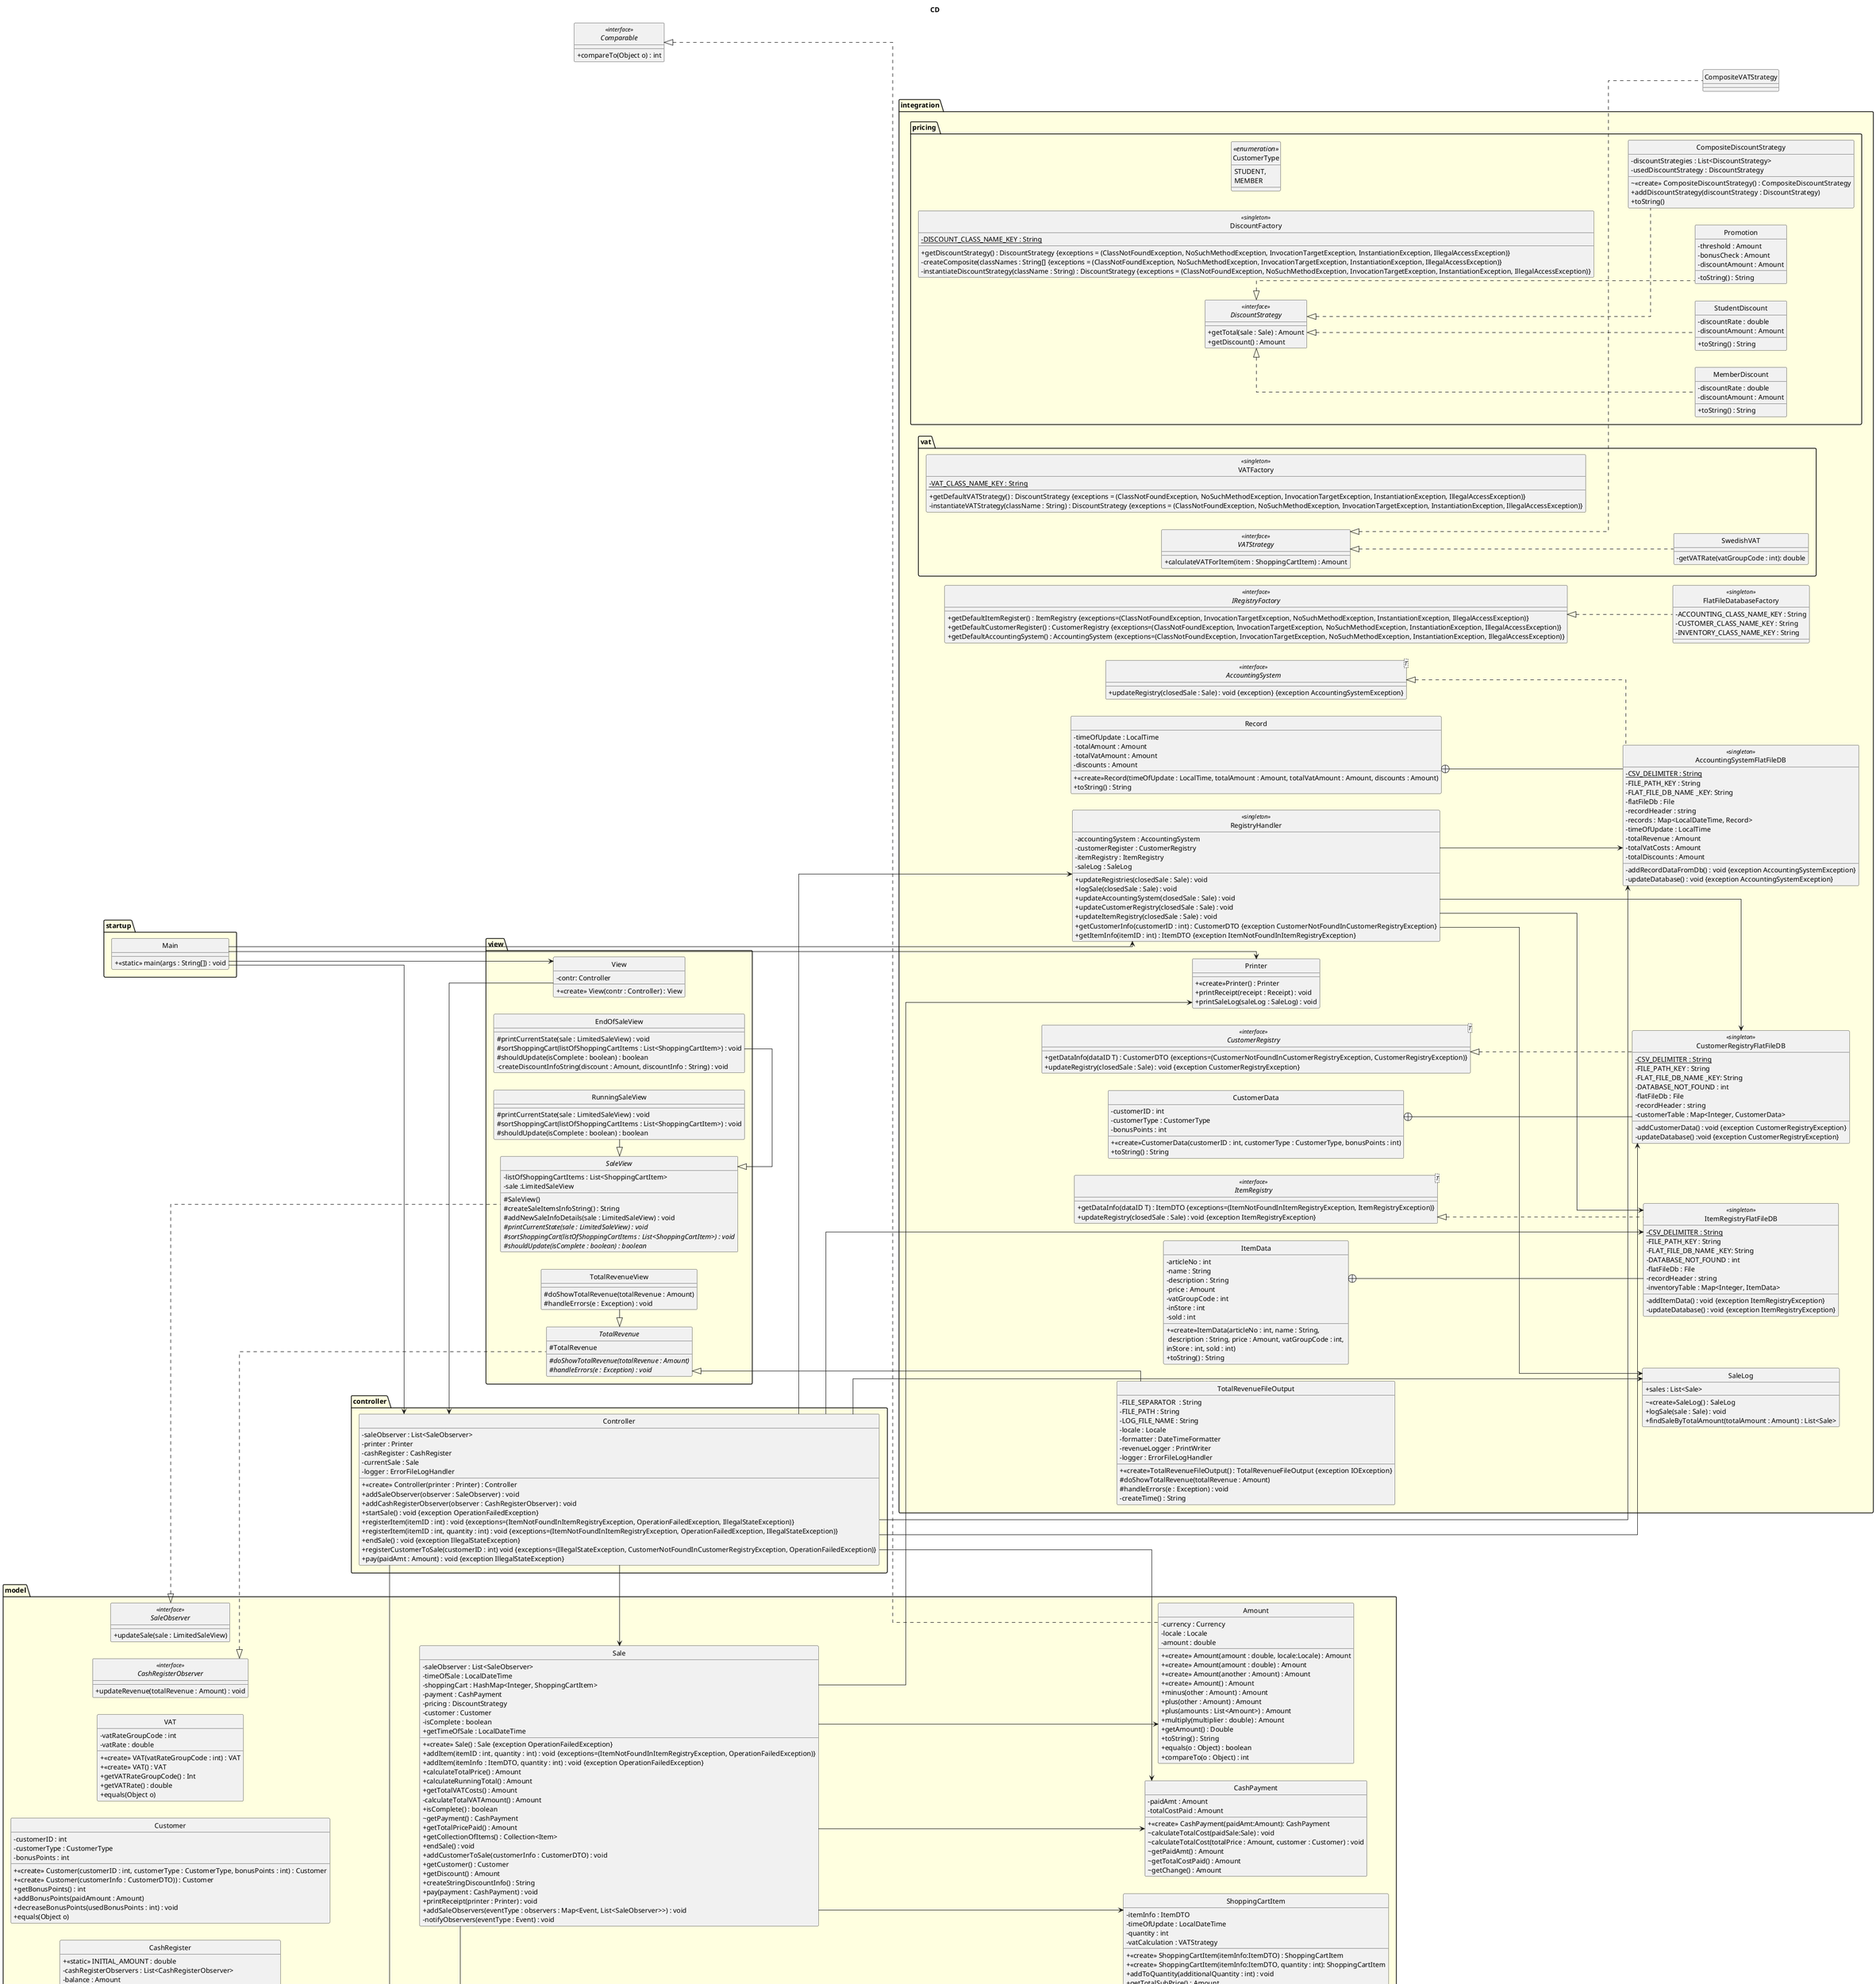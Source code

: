 @startuml
'https://plantuml.com/class-diagram
'TODO: abstract and static members should have {abstract} {static}
'TODO pricing and vat package
title CD
hide circle
skinparam linetype ortho
skinparam package {
    BackgroundColor LightYellow
}
'top to bottom direction
left to right direction
skinparam ClassAttributeIconSize 0
interface Comparable <<interface>> {
    + compareTo(Object o) : int
    }

together {
package startup {
    class Main{
        + <<static>> main(args : String[]) : void
    }
}
package view {
    class View {
        - contr: Controller
        + <<create>> View(contr : Controller) : View
    }
    abstract class TotalRevenue {
        # TotalRevenue
        # {abstract} doShowTotalRevenue(totalRevenue : Amount)
        # {abstract} handleErrors(e : Exception) : void
    }
    class TotalRevenueView {
        # doShowTotalRevenue(totalRevenue : Amount)
        # handleErrors(e : Exception) : void
    }
    abstract class SaleView {
        - listOfShoppingCartItems : List<ShoppingCartItem>
        - sale :LimitedSaleView
        # SaleView()
        # createSaleItemsInfoString() : String
        # addNewSaleInfoDetails(sale : LimitedSaleView) : void
        # {abstract} printCurrentState(sale : LimitedSaleView) : void
        # {abstract} sortShoppingCart(listOfShoppingCartItems : List<ShoppingCartItem>) : void
        # {abstract} shouldUpdate(isComplete : boolean) : boolean
    }
    class EndOfSaleView {
        # printCurrentState(sale : LimitedSaleView) : void
        # sortShoppingCart(listOfShoppingCartItems : List<ShoppingCartItem>) : void
        # shouldUpdate(isComplete : boolean) : boolean
        - createDiscountInfoString(discount : Amount, discountInfo : String) : void
    }
    class RunningSaleView {
        # printCurrentState(sale : LimitedSaleView) : void
        # sortShoppingCart(listOfShoppingCartItems : List<ShoppingCartItem>) : void
        # shouldUpdate(isComplete : boolean) : boolean
    }
}
package controller {
    class Controller{
        - saleObserver : List<SaleObserver>
        - printer : Printer
        - cashRegister : CashRegister
        - currentSale : Sale
        - logger : ErrorFileLogHandler
        + <<create>> Controller(printer : Printer) : Controller
        + addSaleObserver(observer : SaleObserver) : void
        + addCashRegisterObserver(observer : CashRegisterObserver) : void
        + startSale() : void {exception OperationFailedException}
        + registerItem(itemID : int) : void {exceptions=(ItemNotFoundInItemRegistryException, OperationFailedException, IllegalStateException)}
        + registerItem(itemID : int, quantity : int) : void {exceptions=(ItemNotFoundInItemRegistryException, OperationFailedException, IllegalStateException)}
        + endSale() : void {exception IllegalStateException}
        + registerCustomerToSale(customerID : int) void {exceptions=(IllegalStateException, CustomerNotFoundInCustomerRegistryException, OperationFailedException)}
        + pay(paidAmt : Amount) : void {exception IllegalStateException}
    }
}
package model {
    class Sale{
        - saleObserver : List<SaleObserver>
        - timeOfSale : LocalDateTime
        - shoppingCart : HashMap<Integer, ShoppingCartItem>
'        - shoppingCart : Map<Integer, ShoppingCartItem>
        - payment : CashPayment
        - pricing : DiscountStrategy
        - customer : Customer
        - isComplete : boolean
        + <<create>> Sale() : Sale {exception OperationFailedException}
        + addItem(itemID : int, quantity : int) : void {exceptions=(ItemNotFoundInItemRegistryException, OperationFailedException)}
        + addItem(itemInfo : ItemDTO, quantity : int) : void {exception OperationFailedException}
        + calculateTotalPrice() : Amount
        + calculateRunningTotal() : Amount
        + getTotalVATCosts() : Amount
        - calculateTotalVATAmount() : Amount
        + isComplete() : boolean
        ~ getPayment() : CashPayment
        + getTotalPricePaid() : Amount
        + getCollectionOfItems() : Collection<Item>
        + endSale() : void
        + addCustomerToSale(customerInfo : CustomerDTO) : void
        + getCustomer() : Customer
        + getDiscount() : Amount
        + getTimeOfSale : LocalDateTime
        + createStringDiscountInfo() : String
        + pay(payment : CashPayment) : void
        + printReceipt(printer : Printer) : void
        + addSaleObservers(eventType : observers : Map<Event, List<SaleObserver>>) : void
        - notifyObservers(eventType : Event) : void
    }
    class ShoppingCartItem{
        - itemInfo : ItemDTO
        - timeOfUpdate : LocalDateTime
        - quantity : int
        - vatCalculation : VATStrategy
        + <<create>> ShoppingCartItem(itemInfo:ItemDTO) : ShoppingCartItem
        + <<create>> ShoppingCartItem(itemInfo:ItemDTO, quantity : int): ShoppingCartItem
        + addToQuantity(additionalQuantity : int) : void
        + getTotalSubPrice() : Amount
        + calculateTotalSubVATCosts() : Amount
        - calculateUnitVATCost() : Amount
        + getTimeOfUpdate() : LocalDateTime
        + getItemDTO() : ItemDTO
        + getItemID() : int
        + getQuantity() : int
        + getUnitPriceIncVAT() : Amount
        + getName() : String
        + equals(o Object) : boolean
        }
    class CashPayment{
        - paidAmt : Amount
        - totalCostPaid : Amount
        + <<create>> CashPayment(paidAmt:Amount): CashPayment
        ~ calculateTotalCost(paidSale:Sale) : void
         ~ calculateTotalCost(totalPrice : Amount, customer : Customer) : void
        ~ getPaidAmt() : Amount
        ~ getTotalCostPaid() : Amount
        ~ getChange() : Amount
        }
    class CashRegister{
        + <<static>> INITIAL_AMOUNT : double
        - cashRegisterObservers : List<CashRegisterObserver>
        - balance : Amount
        - revenue : Amount
        + <<create>> CashRegister(initialAmount : Amount) : CashRegister
        + <<create>> CashRegister(initialAmount : double) : CashRegister
        + <<create>> CashRegister() : CashRegister
        + addPayment(payment : CashPayment) : void
        + getBalance() : Amount
        + getRevenue() : Amount
        + addCashRegisterObserver(observer : CashRegisterObserver) : void
        + addCashRegisterObserver(observer : CashRegisterObserver) : void
        - notifyObservers() : void
    }
    class Receipt{
        - sale : Sale
        - timeOfSale : LocalDateTime
        - listOfShoppingCartItems : List<ShoppingCartItem>
        - locale : Locale
        - formatter : DateTimeFormatter
        - totalPricePreDiscount : Amount
        - totalPricePaid : Amount
        ~ <<create>> Receipt(sale: Sale) : Receipt
        - sortShoppingCart(listOfShoppingCartItems : List<ShoppingCartItem>) : void
        - createStringDiscountInfo() : String
        - createStringDiscountInfo() : String
        + toString() : String
    }
     class Amount{
        - currency : Currency
        - locale : Locale
        - amount : double
        + <<create>> Amount(amount : double, locale:Locale) : Amount
        + <<create>> Amount(amount : double) : Amount
        + <<create>> Amount(another : Amount) : Amount
        + <<create>> Amount() : Amount
        + minus(other : Amount) : Amount
        + plus(other : Amount) : Amount
        + plus(amounts : List<Amount>) : Amount
        + multiply(multiplier : double) : Amount
        + getAmount() : Double
        + toString() : String
        + equals(o : Object) : boolean
        + compareTo(o : Object) : int
    }
    class VAT{
        - vatRateGroupCode : int
        - vatRate : double
        + <<create>> VAT(vatRateGroupCode : int) : VAT
        + <<create>> VAT() : VAT
        + getVATRateGroupCode() : Int
        + getVATRate() : double
        + equals(Object o)
    }
    class Customer {
        - customerID : int
        - customerType : CustomerType
        - bonusPoints : int
        + <<create>> Customer(customerID : int, customerType : CustomerType, bonusPoints : int) : Customer
        + <<create>> Customer(customerInfo : CustomerDTO)) : Customer
        + getBonusPoints() : int
        + addBonusPoints(paidAmount : Amount)
        + decreaseBonusPoints(usedBonusPoints : int) : void
        + equals(Object o)
    }
    interface SaleObserver <<interface>> {
        + updateSale(sale : LimitedSaleView)
    }
    interface CashRegisterObserver <<interface>> {
        + updateRevenue(totalRevenue : Amount) : void
    }
    interface LimitedSaleView <<interface>> {
        + isComplete() : boolean
        + getTotalPricePaid() : Amount
        + getTotalPrice() : Amount
        + calculateRunningTotal() : Amount
        + getTotalVATCosts() : Amount
        + getCollectionOfItems() : Collection<ShoppingCartItem>
        + getDiscount() : Amount
        + createStringDiscountInfo() : String
    }
    class LimitedSaleViewWrapper {
        - sale : Sale
        + <<create>> LimitedSaleViewWrapper(sale : Sale) : LimitedSaleViewWrapper
    }
}
package integration {
    package pricing {
        enum "//<<enumeration>>//\nCustomerType" as CustomerType {
        STUDENT,
        MEMBER
    }
        class DiscountFactory <<singleton>> {
            - {static} DISCOUNT_CLASS_NAME_KEY : String
            + getDiscountStrategy() : DiscountStrategy {exceptions = (ClassNotFoundException, NoSuchMethodException, InvocationTargetException, InstantiationException, IllegalAccessException)}
            - createComposite(classNames : String[] {exceptions = (ClassNotFoundException, NoSuchMethodException, InvocationTargetException, InstantiationException, IllegalAccessException)}
            - instantiateDiscountStrategy(className : String) : DiscountStrategy {exceptions = (ClassNotFoundException, NoSuchMethodException, InvocationTargetException, InstantiationException, IllegalAccessException)}
        }
         interface DiscountStrategy <<interface>>{
            + getTotal(sale : Sale) : Amount
            + getDiscount() : Amount
        }
         class CompositeDiscountStrategy {
            - discountStrategies : List<DiscountStrategy>
            - usedDiscountStrategy : DiscountStrategy
            ~ <<create>> CompositeDiscountStrategy() : CompositeDiscountStrategy
            + addDiscountStrategy(discountStrategy : DiscountStrategy)
            + toString()
        }
         class MemberDiscount {
            - discountRate : double
            - discountAmount : Amount
            + toString() : String
        }
        class StudentDiscount {
            - discountRate : double
            - discountAmount : Amount
            + toString() : String
        }
        class Promotion {
            - threshold : Amount
            - bonusCheck : Amount
            - discountAmount : Amount
            - toString() : String
        }
     }
    package vat {
        class VATFactory <<singleton>> {
            - {static} VAT_CLASS_NAME_KEY : String
            + getDefaultVATStrategy() : DiscountStrategy {exceptions = (ClassNotFoundException, NoSuchMethodException, InvocationTargetException, InstantiationException, IllegalAccessException)}
            - instantiateVATStrategy(className : String) : DiscountStrategy {exceptions = (ClassNotFoundException, NoSuchMethodException, InvocationTargetException, InstantiationException, IllegalAccessException)}
        }
        interface VATStrategy <<interface>> {
            + calculateVATForItem(item : ShoppingCartItem) : Amount
        }
        class SwedishVAT {
            - getVATRate(vatGroupCode : int): double
        }
    }
'     TODO: Go through all the dB singletons. Are they correct? Is the UML updated?
    interface IRegistryFactory <<interface>> {
       + getDefaultItemRegister() : ItemRegistry {exceptions=(ClassNotFoundException, InvocationTargetException, NoSuchMethodException, InstantiationException, IllegalAccessException)}
       + getDefaultCustomerRegister() : CustomerRegistry {exceptions=(ClassNotFoundException, InvocationTargetException, NoSuchMethodException, InstantiationException, IllegalAccessException)}
       + getDefaultAccountingSystem() : AccountingSystem {exceptions=(ClassNotFoundException, InvocationTargetException, NoSuchMethodException, InstantiationException, IllegalAccessException)}
    }

    class FlatFileDatabaseFactory <<singleton>> {
        - ACCOUNTING_CLASS_NAME_KEY : String
        - CUSTOMER_CLASS_NAME_KEY : String
        - INVENTORY_CLASS_NAME_KEY : String
    }

    class RegistryHandler <<singleton>> {
        - accountingSystem : AccountingSystem
        - customerRegister : CustomerRegistry
        - itemRegistry : ItemRegistry
        - saleLog : SaleLog
        + updateRegistries(closedSale : Sale) : void
        + logSale(closedSale : Sale) : void
        + updateAccountingSystem(closedSale : Sale) : void
        + updateCustomerRegistry(closedSale : Sale) : void
        + updateItemRegistry(closedSale : Sale) : void
        + getCustomerInfo(customerID : int) : CustomerDTO {exception CustomerNotFoundInCustomerRegistryException}
        + getItemInfo(itemID : int) : ItemDTO {exception ItemNotFoundInItemRegistryException}
    }

    interface AccountingSystem<T> <<interface>> {
        + updateRegistry(closedSale : Sale) : void {exception} {exception AccountingSystemException}
    }
    interface CustomerRegistry<T> <<interface>> {
        + getDataInfo(dataID T) : CustomerDTO {exceptions=(CustomerNotFoundInCustomerRegistryException, CustomerRegistryException)}
        + updateRegistry(closedSale : Sale) : void {exception CustomerRegistryException}
    }
    interface ItemRegistry<T> <<interface>> {
        + getDataInfo(dataID T) : ItemDTO {exceptions=(ItemNotFoundInItemRegistryException, ItemRegistryException)}
        + updateRegistry(closedSale : Sale) : void {exception ItemRegistryException}
    }

'     TODO Se över hela upplägget. Records och dylikt
    class AccountingSystemFlatFileDB <<singleton>>{
        - {static} CSV_DELIMITER : String
        - FILE_PATH_KEY : String
        - FLAT_FILE_DB_NAME _KEY: String
        - flatFileDb : File
        - recordHeader : string
        - records : Map<LocalDateTime, Record>
'        - records : HashMap<LocalDateTime, Record>
        - timeOfUpdate : LocalTime
        - totalRevenue : Amount
        - totalVatCosts : Amount
        - totalDiscounts : Amount
        - addRecordDataFromDb() : void {exception AccountingSystemException}
        - updateDatabase() : void {exception AccountingSystemException}
    }
'        note bottom : Record is a nested class
        class Record {
            - timeOfUpdate : LocalTime
            - totalAmount : Amount
            - totalVatAmount : Amount
            - discounts : Amount
            + <<create>>Record(timeOfUpdate : LocalTime, totalAmount : Amount, totalVatAmount : Amount, discounts : Amount)
            + toString() : String
        }

    class CustomerRegistryFlatFileDB <<singleton>> {
        - {static} CSV_DELIMITER : String
        - FILE_PATH_KEY : String
        - FLAT_FILE_DB_NAME _KEY: String
        - DATABASE_NOT_FOUND : int
        - flatFileDb : File
        - recordHeader : string
        - customerTable : Map<Integer, CustomerData>
'        - customerTable : HashMap<Integer, CustomerData>
        - addCustomerData() : void {exception CustomerRegistryException}
        - updateDatabase() :void {exception CustomerRegistryException}
    }
'        note bottom : CustomerData is a nested class
        class CustomerData {
            - customerID : int
            - customerType : CustomerType
            - bonusPoints : int
            + <<create>>CustomerData(customerID : int, customerType : CustomerType, bonusPoints : int)
            + toString() : String
        }

    class ItemRegistryFlatFileDB <<singleton>> {
        - {static} CSV_DELIMITER : String
        - FILE_PATH_KEY : String
        - FLAT_FILE_DB_NAME _KEY: String
        - DATABASE_NOT_FOUND : int
        - flatFileDb : File
        - recordHeader : string
        - inventoryTable : Map<Integer, ItemData>
'        - inventoryTable : HashMap<Integer, ItemData>
        - addItemData() : void {exception ItemRegistryException}
        - updateDatabase() : void {exception ItemRegistryException}
    }
'        note bottom : ItemData is a nested class
        class ItemData {
            - articleNo : int
            - name : String
            - description : String
            - price : Amount
            - vatGroupCode : int
            - inStore : int
            - sold : int
            + <<create>>ItemData(articleNo : int, name : String, \n description : String, price : Amount, vatGroupCode : int, \ninStore : int, sold : int)
            + toString() : String
        }

    class SaleLog{
        + sales : List<Sale>
        ~<<create>>SaleLog() : SaleLog
        + logSale(sale : Sale) : void
        + findSaleByTotalAmount(totalAmount : Amount) : List<Sale>
    }
    class Printer{
        + <<create>>Printer() : Printer
        + printReceipt(receipt : Receipt) : void
         + printSaleLog(saleLog : SaleLog) : void
    }
    class TotalRevenueFileOutput {
        - FILE_SEPARATOR  : String
        - FILE_PATH : String
        - LOG_FILE_NAME : String
        - locale : Locale
        - formatter : DateTimeFormatter
        - revenueLogger : PrintWriter
        - logger : ErrorFileLogHandler
        + <<create>>TotalRevenueFileOutput() : TotalRevenueFileOutput {exception IOException}
        # doShowTotalRevenue(totalRevenue : Amount)
        # handleErrors(e : Exception) : void
        - createTime() : String
        }
}
package util{
    class ErrorFileLogHandler <<singleton>>{
        - FILE_SEPARATOR  : String
        - FILE_PATH : String
        - LOG_FILE_NAME : String
        - LINE_SEPARATOR  : String
        - locale : Locale
        - formatter : DateTimeFormatter
        - logFile : PrintWriter
        - createTime() : String
    }
     interface Logger <T><<interface>> {
        + log(message : T) : void
    }
}

'interfaces
CashRegisterObserver <|-[dashed]- TotalRevenue
TotalRevenue <|- TotalRevenueView
TotalRevenue <|- TotalRevenueFileOutput

SaleObserver <|-[dashed]- SaleView
SaleView <|- EndOfSaleView
SaleView <|- RunningSaleView

DiscountStrategy <|-[dashed]- CompositeDiscountStrategy
DiscountStrategy <|-[dashed]- StudentDiscount
DiscountStrategy <|-[dashed]- Promotion
DiscountStrategy <|-[dashed]- MemberDiscount

Logger <|-[dashed]- ErrorFileLogHandler
Logger <|-[dashed]- ErrorMessageHandler

VATStrategy <|-[dashed]- CompositeVATStrategy
VATStrategy <|-[dashed]- SwedishVAT

IRegistryFactory <|-[dashed]- FlatFileDatabaseFactory

AccountingSystem <|-[dashed]- AccountingSystemFlatFileDB
CustomerRegistry <|-[dashed]- CustomerRegistryFlatFileDB
ItemRegistry <|-[dashed]- ItemRegistryFlatFileDB

LimitedSaleView <|-[dashed]- LimitedSaleViewWrapper

Comparable <|-[dashed]- Amount

'Nested classes
ItemData +-- ItemRegistryFlatFileDB
CustomerData +-- CustomerRegistryFlatFileDB
Record +-- AccountingSystemFlatFileDB

'Dependencies
Main --> View
Main -left-> Controller
Main ---> Printer
Main ---> RegistryHandler
Controller -up-> CashRegister
Controller --> SaleLog
Controller --> CustomerRegistryFlatFileDB
Controller --> AccountingSystemFlatFileDB
Controller --> ItemRegistryFlatFileDB
Controller --> RegistryHandler
RegistryHandler --> CustomerRegistryFlatFileDB
RegistryHandler --> AccountingSystemFlatFileDB
RegistryHandler --> ItemRegistryFlatFileDB
RegistryHandler --> SaleLog
View -right-> Controller
Controller --> Sale
Controller --> CashPayment
Sale --> CashPayment
Receipt <-- Sale
Sale --> Printer
Sale --> ShoppingCartItem
Sale --> Amount
@enduml

@startuml
'title DTO
' //TODO Ska vi ha en customerDTO och customerDb?
' //TODO Ska DTO:erna flyttas till CD?
hide circle
skinparam ClassAttributeIconSize 0
skinparam linetype ortho
skinparam package {
    BackgroundColor LightYellow
}
    package dto {
        class ItemDTO{
            - itemId : int
            - name : String
            - description : String
            - price : Amount
            - vat : VAT
            +<<create>> ItemDTO() : ItemDTO
            + equals(o : Object)
        }
        class CustomerDTO{
'            // TODO ska discount finnas med i SaleDTO?
            - customerID : int
            - customerType : CustomerType
            - bonusPoints : int
            +<<create>>DiscountDTO(customerID : int, customerType : CustomerType, bonusPoints : int) : DiscountDTO
            + equals(o : Object) : boolean
'        note bottom : Attributes TBD based on Discount Rules.
        }
        class RecordDTO{
        - timeOfUpdate : LocalDateTime
        - totalAmount : Amount
        - totalVatAmount : Amount
        - discounts : Amount
        +<<create>>RecordDTO(timeOfUpdate : LocalDateTime, totalAmount : Amount, totalVatAmount : Amount, discounts : Amount)
        }
    }
note top: getters, toString and equals are included as methods for all DTO attributes
@enduml

@startuml
skinparam style strictuml
participant ":Main" as Main
participant "printer:Printer" as printer
participant "registerCreator:RegisterCreator" as registerCreator
participant "saleLog:SaleLog" as saleLog
participant ":AccountingSystem" as AccountingSystemFlatFileDB

participant ":ItemRegistry" as ItemRegistryFlatFileDB
participant "contr:Controller" as contr
participant "cashRegister : CashRegister" as cashRegister
participant "view : View" as view
' user -> Main: main()
activate Main
create printer
autonumber 1
Main -[dashed]->> printer : <<create>>\n printer = Printer() : Printer

create registerCreator
autonumber 2
Main -[dashed]->> registerCreator : <<create>>\n registerCreator = RegistryHandler() : RegistryHandler
activate registerCreator

autonumber 2.1
create saleLog
registerCreator -[dashed]->> saleLog : <<create>>\n saleLog = SaleLog() : SaleLog

create AccountingSystemFlatFileDB
autonumber 2.2
registerCreator -> AccountingSystemFlatFileDB : <<static>>\ngetInstance() : AccountingSystemFlatFileDB

create CustomerRegistry
autonumber 2.3
registerCreator -> CustomerRegistry : <<static>>\ngetInstance() : CustomerRegistry
'activate CustomerRegistryFlatFileDB
'deactivate CustomerRegistryFlatFileDB

create ItemRegistryFlatFileDB
autonumber 2.4
registerCreator -> ItemRegistryFlatFileDB: <<static>>\ngetInstance() : ItemRegistryFlatFileDB
'activate ItemRegistry
'deactivate ItemRegistry
deactivate registerCreator

autonumber 3
create contr
Main -[dashed]->> contr : <<create>>\n contr = Controller(printer : Printer, registerCreator : RegistryHandler) : Controller
activate contr

autonumber 3.1
contr -> registerCreator : saleLog = getSaleLog() : SaleLog
activate registerCreator
deactivate registerCreator

autonumber 3.2
contr -> registerCreator : accountingSystem = getAccountingSystem() : AccountingSystemFlatFileDB
activate registerCreator
deactivate registerCreator

autonumber 3.3
contr -> registerCreator : customerRegistry = getCustomerRegistry() : CustomerRegistry
activate registerCreator
deactivate registerCreator

autonumber 3.4
contr -> registerCreator : itemRegistry = getItemRegistry() : ItemRegistryFlatFileDB
activate registerCreator
deactivate registerCreator

create cashRegister
autonumber 3.5
contr -[dashed]->> cashRegister : <<create>>\n cashRegister = CashRegister(initialAmount: int) : CashRegister
'activate cashRegister
'deactivate cashRegister
'TODO ska jag lägga till att contr skapar en Lista för SaleObservers?
deactivate contr

create view
autonumber 4
Main -[dashed]->> view : <<create>>\n View(contr: Controller):View
activate view

autonumber 5
view -> contr : addSaleObserver(new SaleObserver() : SaleObserver) : void
activate contr
deactivate contr
deactivate view
deactivate Main
'TODO ska jag lägga till att view skapar observers?
'TODO ska jag lägga till att view anropar contr för alla RegisterObservers?
'TODO ska jag lägga till att view anropar contr för alla SaleObservers?

@enduml

@startuml
skinparam style strictuml

'autoactivate on 'TODO activationbars!!!!!!!
' actor user
hide unlinked
'title "startSale"
participant ":View" as View
participant "contr : Controller" as contr
participant "currentSale : Sale" as currentSale
participant ": DiscountFactory" as DiscountFactory
participant "saleObservers : List<SaleObserver>" as saleObservers

autonumber 1
View -> contr : startSale(): void
activate contr

autonumber 1.1
create currentSale
contr -[dashed]->> currentSale :  <<create>>\n currentSale = Sale() : Sale
activate currentSale
autonumber 1.1.1
currentSale -> DiscountFactory : <<static>>\n discountFactory = getInstance() : DiscountFactory
activate DiscountFactory
deactivate DiscountFactory
currentSale -> DiscountFactory : pricing = getDiscountStrategy() : DiscountStrategy

'Hur lägga till brytningen som Leif har i sitt exempel?
activate DiscountFactory
autonumber stop
currentSale <<- DiscountFactory : <<exception>>\nClassNotFoundException
currentSale <<- DiscountFactory : <<exception>>\nInvocationTargetException
currentSale <<- DiscountFactory : <<exception>>\nNoSuchMethodException
currentSale <<- DiscountFactory : <<exception>>\nInstantiationException
currentSale <<- DiscountFactory : <<exception>>\nIllegalAccessException
deactivate DiscountFactory
contr <<- currentSale : <<exception>>\nOperationFailedException
deactivate currentSale
View <<- contr : <<exception>>\nOperationFailedException
autonumber 1.2
contr -> currentSale : addAllSaleObservers(saleObservers : List<SaleObserver>) : void
activate currentSale
autonumber 1.2.1
currentSale -> saleObservers : addAll(observers : List<SaleObserver>) : void
activate saleObservers
deactivate saleObservers
deactivate currentSale

deactivate contr

autonumber stop
@enduml

@startuml
skinparam style strictuml

'title registerItem
'REGISTERITEM
hide unlinked
participant ":View" as View
participant "contr:Controller" as contr
participant "currentSale:Sale" as currentSale
participant "shoppingCart:Map<Integer, ShoppingCartItem>" as shoppingCart
participant "itemRegistry:ItemRegistry" as itemRegistry
participant "item : ShoppingCartItem" as item
participant "newItem : ShoppingCartItem" as newItem

loop moreItems
'[validIdentifier]
    alt singleItem
        autonumber 1
        View -> contr : registerItem(itemID:int) : void
        activate contr
        autonumber 1.1
        contr -> contr : registerItem(itemID:int, 1 : int) : void
        activate contr
        deactivate contr
        deactivate contr

   else else
        autonumber 1
        View -> contr : registerItem(itemID:int, quantity:int) : void
        activate contr
   end
        deactivate itemRegistry
        note right: itemRegistry creates ItemDTO

        autonumber 1.2
        contr -> currentSale : addItem(itemID : int, quantity:int) : void
        activate currentSale
            autonumber 1.2.1
            currentSale -> shoppingCart : item = get.(itemID : int) : ShoppingCartItem
            activate shoppingCart
            deactivate shoppingCart
            autonumber 1.2.2
            currentSale -> item : addToQuantity(quantity : int) : void
            activate item
            deactivate item
            autonumber stop
            contr <<- currentSale : <<exception>>\nItemNotFoundInShoppingCartException
            ref over currentSale
                Notify Sale Observers
            end ref
            deactivate currentSale
'            activate currentSale
        group Item not found in Shopping Cart
            autonumber 1.2
            contr -> itemRegistry : itemInfo = getItemInfo(itemID : int) : ItemDTO
            activate itemRegistry
            autonumber stop
            contr <<- itemRegistry : <<exception>>\nItemNotFoundInItemRegistryException
            contr <<- itemRegistry : <<exception>>\nItemRegistryException
            deactivate itemRegistry
            autonumber 1.3
            contr -> currentSale : addItem(itemInfo : ItemDTO, quantity:int) : void
            activate currentSale
            autonumber 1.3.1
            create newItem
            currentSale -[dashed]->> newItem : <<create>> \n newItem = ShoppingCartItem(itemInfo : ItemDTO, quantity : int) : ShoppingCartItem
'            activate newItem
'            deactivate newItem
            autonumber 1.3.2
            currentSale -> shoppingCart : put(item.itemID():int, newItem : ShoppingCartItem) : ShoppingCartItem
            activate shoppingCart
            deactivate shoppingCart
        deactivate currentSale
            ref over currentSale
                Notify Sale Observers
            end ref
        end
        autonumber stop
            View <<- contr : <<exception>>\nItemNotFoundInInRegistryException
            View <<- contr : <<exception>>\nOperationFailedException
        deactivate contr

        deactivate contr
end

autonumber stop
@enduml
@startuml

skinparam style strictuml
mainframe **sd** Notify Sale Observers
participant ": Sale" as Sale
participant "<<interface>>\n: LimitedSaleView" as LimitedSaleView
participant "saleObservers : List<SaleObserver>" as saleObservers

-> Sale : [some sale update]
activate Sale
Sale -> Sale : notifyObservers() : void
activate Sale
create LimitedSaleView
Sale -[dashed]->> LimitedSaleView : <<create>>\n limitedSaleView = LimitedSaleViewWrapper(sale : Sale) : LimitedSaleViewWrapper
loop for each SaleObserver in saleObservers
    Sale -> saleObservers : updateSale(limitedSaleView : LimitedSaleView) : void
    activate saleObservers
    deactivate saleObservers
end loop

@enduml
@startuml

skinparam style strictuml
mainframe **sd** Notify Cash Register Observers
participant ": CashRegister" as CashRegister
participant "cashRegisterObservers\n: List<CashRegisterObserver>" as cashRegisterObservers

-> CashRegister : addPayment()
activate CashRegister
CashRegister -> CashRegister : notifyObservers() : void
activate CashRegister
loop for each CashRegisterObserver in cashRegisterObservers
    CashRegister -> cashRegisterObservers : updateRevenue(revenue : Amount) : void
    activate cashRegisterObservers
    deactivate cashRegisterObservers
end loop

@enduml
@startuml
skinparam style strictuml
'title EndSale

participant ":View" as View
participant "contr:Controller" as contr
participant "currentSale:Sale" as currentSale

autonumber 1
View -> contr : endSale() : void
activate View
activate contr
autonumber 1.1
contr -> currentSale : endSale (): void
activate currentSale
            ref over currentSale
                Notify Sale Observers
            end ref
deactivate currentSale
deactivate contr
deactivate View

autonumber stop
@enduml

@startuml
skinparam style strictuml
'title registerCustomerToSale

participant ": View" as View
participant "contr : Controller" as contr
participant ": CustomerRegistry" as CustomerRegistry
participant "currentSale : Sale" as currentSale
participant ": Customer" as customer

autonumber 1
View -> contr : registerCustomerToSale(customerID:int): void
activate View
activate contr
autonumber 1.1
'create CustomerRegistry
contr -> CustomerRegistry : customerInfo = \ngetCustomerInfo(customerID:int) : CustomerDTO
activate CustomerRegistry
autonumber stop
contr <<- CustomerRegistry : <<exception>>\nCustomerNotFoundInCustomerRegistryException
contr <<- CustomerRegistry : <<exception>>\nCustomerRegistryException
deactivate CustomerRegistry
View <<- contr : <<exception>>\nCustomerNotFoundInCustomerRegistryException
View <<- contr : <<exception>>\nOperationFailedException
autonumber 1.2
contr -> currentSale : addCustomerToSale(customerInfo:CustomerDTO): void
activate currentSale
create customer
autonumber 1.2.1
currentSale -[dashed]-> customer : <<create>>\nCustomer(customerInfo : CustomerDTO) \n: Customer
activate customer
deactivate customer
deactivate customer

deactivate contr
deactivate View

autonumber stop
@enduml

@startuml
skinparam style strictuml
'title addPayment

'TODO: HÄR ÄR DU.
participant ": View" as View
participant "contr : Controller" as contr
participant "payment : CashPayment" as payment
participant "currentSale : Sale" as currentSale
participant "cashRegister : CashRegister" as cashRegister
participant "currentReceipt : Receipt" as currentReceipt
participant "printer : Printer" as printer

activate View
autonumber 1
View -> contr : pay(paidAmt : Amount) : void
activate contr
create payment
autonumber 1.1
contr -[dashed]->> payment : <<create>> \npayment = \nCashPayment(paidAmt:Amount) : CashPayment
autonumber 1.2
contr -> currentSale : pay(payment:CashPayment) : void
activate currentSale
ref over currentSale, payment
Pricing; discount and customer bonus points strategy
'TODO ref:
end
deactivate currentSale

deactivate currentSale
deactivate payment
deactivate currentSale
autonumber 1.3
contr -> cashRegister : addPayment (payment:CashPayment) : void
activate cashRegister
autonumber 1.3.1
cashRegister -> payment : getPaidAmt() : Amount
activate payment
deactivate payment
cashRegister -> payment : getChange() : Amount
activate payment
deactivate payment
cashRegister -> payment : getTotalCostPaid() : Amount
activate payment
deactivate payment
ref over cashRegister
Notify Cash Register Observers
end ref
deactivate cashRegister

ref over contr, currentSale
Log sale and update external systems
'TODO ref:
'participant "contr : Controller" as contr
'participant "currentSale : Sale" as currentSale
'participant "saleLog:SaleLog" as saleLog
'participant ": AccountingSystemFlatFileDB" as AccountingSystemFlatFileDB
'participant "customerRegistry : CustomerRegistry" as customerRegistry
'participant "itemRegistry : ItemRegistry" as itemRegistry
'autonumber 1.4
'contr -> saleLog:logSale(currentSale : Sale):void
'activate saleLog
'deactivate saleLog
'
'autonumber 1.5
'contr -> AccountingSystemFlatFileDB : updateToAccounting(currentSale : Sale): void
'activate AccountingSystemFlatFileDB
'autonumber 1.5.1
'AccountingSystemFlatFileDB -> AccountingSystemFlatFileDB : updateDatabase() :void
'activate AccountingSystemFlatFileDB
'deactivate AccountingSystemFlatFileDB
'deactivate AccountingSystemFlatFileDB
'
'autonumber 1.6
'contr -> customerRegistry : updateToAccounting(currentSale : Sale): void
'activate customerRegistry
'autonumber 1.6.1
'customerRegistry -> customerRegistry : updateDatabase() :void
'activate customerRegistry
'deactivate customerRegistry
'deactivate customerRegistry
'
'autonumber 1.7
'contr -> itemRegistry : updateRegistry(currentSale : Sale)
'activate itemRegistry
'autonumber 1.7.1
'itemRegistry -> itemRegistry : updateDatabase() :void
'activate itemRegistry
'deactivate itemRegistry
'deactivate itemRegistry
'deactivate currentSale
end ref
autonumber 1.4
contr -> currentSale : printReceipt(printer:Printer) : void
activate currentSale
create currentReceipt
autonumber 1.4.1
currentSale -[dashed]->> currentReceipt : <<create>>\n receipt = \n Receipt(sale:Sale) : Receipt
'activate currentReceipt
'deactivate currentReceipt
autonumber 1.4.2
currentSale -> printer :printReceipt(receipt:Receipt):void
activate printer
deactivate printer
deactivate currentSale
deactivate contr
deactivate View
autonumber stop

@enduml
@startuml
mainframe **sd** Pricing; discount and customer bonus points strategy
participant "currentSale : Sale" as currentSale
participant "payment : CashPayment" as payment
participant "pricing : CompositeDiscountStrategy" as pricing
participant "discountStrategies :\n List<DiscountStrategy>" as discountStrategies
participant "strategy : DiscountStrategy" as strategy
participant "customer : Customer" as customer

skinparam style strictuml

-> currentSale : pay(payment : CashPayment) : void
activate currentSale
currentSale -> payment : calculateTotalCost(currentSale : Sale) : void
activate payment
payment -> currentSale : totalCostPaid =\n getTotalPrice() : Amount
activate currentSale
currentSale -> pricing : getTotal(currentSale : Sale) : Amount
activate pricing
pricing -> currentSale : lowestTotalPrice =\n calculateRunningTotal() : Amount
activate currentSale
deactivate currentSale
loop i.hasNext
    pricing -> discountStrategies : strategy = i.next() : DiscountStrategy
    activate discountStrategies
    deactivate discountStrategies
    pricing -> strategy : total =\ngetTotal(currentSale)
    activate strategy
    deactivate strategy
    opt lowestTotalPrice > total
        pricing -> pricing : lowestTotalPrice = total
        pricing -> pricing : usedDiscountStrategy = strategy
    end opt
    deactivate pricing
end loop

payment -> currentSale : customer =\n getCustomer() : Customer
opt customer != null
payment ->  customer : addBonusPoints(totalCostPaid : Amount)
end opt
deactivate currentSale
@enduml
